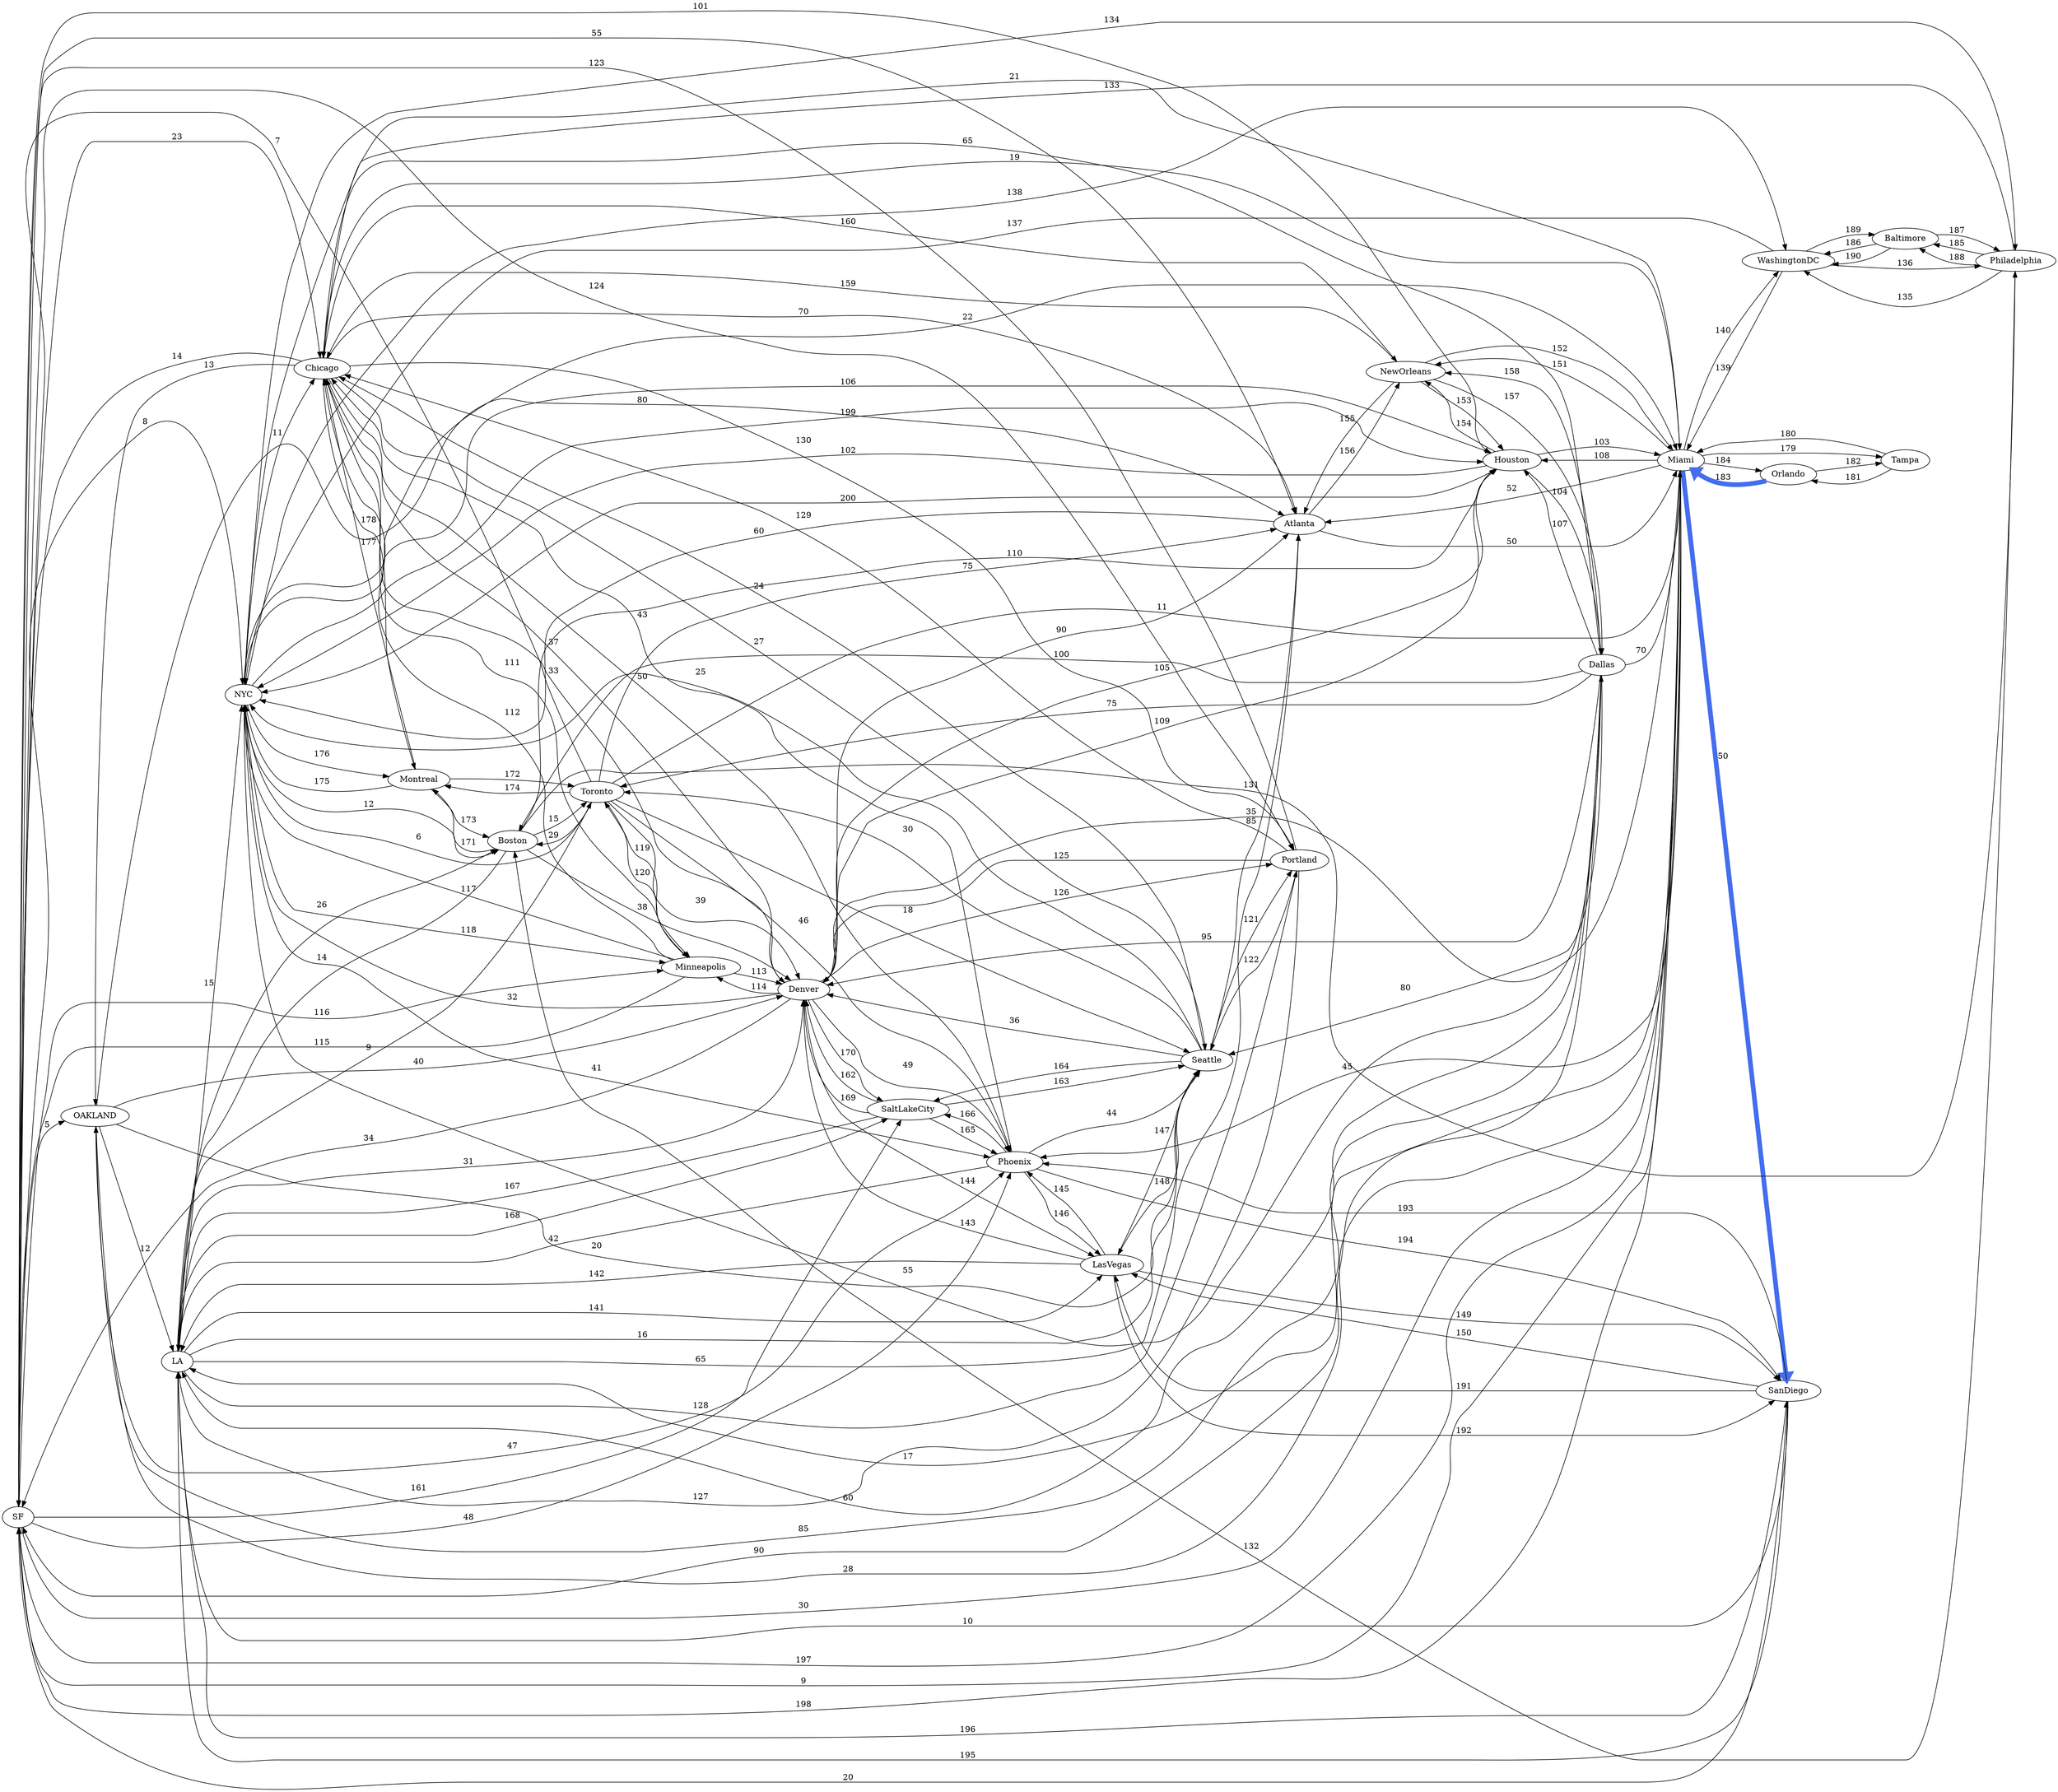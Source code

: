 digraph {
rankdir=LR ;
    SF -> OAKLAND [label="5",weight="5"];
    SF -> NYC [label="8",weight="8"];
    Toronto -> NYC [label="6",weight="6"];
    Toronto -> SF [label="7",weight="7"];
    OAKLAND -> LA [label="12",weight="12"];
    LA -> NYC [label="15",weight="15"];
    LA -> Toronto [label="9",weight="9"];
    NYC -> Chicago [label="11",weight="11"];
    Chicago -> SF [label="14",weight="14"];
    Chicago -> OAKLAND [label="13",weight="13"];
    OAKLAND -> Seattle [label="20",weight="20"];
    Seattle -> NYC [label="25",weight="25"];
    Seattle -> Toronto [label="30",weight="30"];
    Toronto -> Seattle [label="18",weight="18"];
    NYC -> Miami [label="22",weight="22"];
    Miami -> LA [label="17",weight="17"];
    Miami -> Chicago [label="19",weight="19"];
    LA -> Seattle [label="16",weight="16"];
    Chicago -> Miami [label="21",weight="21"];
    SF -> Chicago [label="23",weight="23"];
    NYC -> Boston [label="12",weight="12"];
    Boston -> Toronto [label="15",weight="15"];
    Boston -> LA [label="14",weight="14"];
    Toronto -> Miami [label="11",weight="11"];
    Miami -> SF [label="9",weight="9"];
    Seattle -> Chicago [label="24",weight="24"];
    LA -> Boston [label="26",weight="26"];
    Chicago -> Seattle [label="27",weight="27"];
    OAKLAND -> Miami [label="28",weight="28"];
    Toronto -> Boston [label="29",weight="29"];
    SF -> Miami [label="30",weight="30"];
    LA -> Denver [label="31",weight="31"];
    Denver -> NYC [label="32",weight="32"];
    Denver -> Chicago [label="33",weight="33"];
    Denver -> SF [label="34",weight="34"];
    Miami -> Denver [label="35",weight="35"];
    Seattle -> Denver [label="36",weight="36"];
    Chicago -> Denver [label="37",weight="37"];
    Boston -> Denver [label="38",weight="38"];
    Toronto -> Denver [label="39",weight="39"];
    OAKLAND -> Denver [label="40",weight="40"];
    NYC -> Phoenix [label="41",weight="41"];
    Phoenix -> LA [label="42",weight="42"];
    Phoenix -> Chicago [label="43",weight="43"];
    Phoenix -> Seattle [label="44",weight="44"];
    Miami -> Phoenix [label="45",weight="45"];
    Toronto -> Phoenix [label="46",weight="46"];
    OAKLAND -> Phoenix [label="47",weight="47"];
    SF -> Phoenix [label="48",weight="48"];
    Denver -> Phoenix [label="49",weight="49"];
    Chicago -> Phoenix [label="50",weight="50"];
    SF -> Atlanta [label="55",weight="55"];
    Atlanta -> NYC [label="60",weight="60"];
    Atlanta -> Miami [label="50",weight="50"];
    Miami -> Atlanta [label="52",weight="52"];
    LA -> Atlanta [label="65",weight="65"];
    Chicago -> Atlanta [label="70",weight="70"];
    Toronto -> Atlanta [label="75",weight="75"];
    OAKLAND -> Atlanta [label="80",weight="80"];
    Seattle -> Atlanta [label="85",weight="85"];
    Denver -> Atlanta [label="90",weight="90"];
    NYC -> Dallas [label="55",weight="55"];
    Dallas -> LA [label="60",weight="60"];
    Dallas -> Chicago [label="65",weight="65"];
    Dallas -> Miami [label="70",weight="70"];
    Dallas -> Toronto [label="75",weight="75"];
    Dallas -> Seattle [label="80",weight="80"];
    Dallas -> OAKLAND [label="85",weight="85"];
    Dallas -> SF [label="90",weight="90"];
    Dallas -> Denver [label="95",weight="95"];
    Dallas -> Boston [label="100",weight="100"];
    Miami -> SanDiego [label="50",weight="50",color=royalblue2,penwidth=8.0,fontSize=20];
    SanDiego -> LA [label="10",weight="10"];
    SanDiego -> SF [label="20",weight="20"];
    SF -> Houston [label="101",weight="101"];
    Houston -> NYC [label="102",weight="102"];
    Houston -> Miami [label="103",weight="103"];
    Houston -> Dallas [label="104",weight="104"];
    Houston -> Denver [label="105",weight="105"];
    NYC -> Houston [label="106",weight="106"];
    Dallas -> Houston [label="107",weight="107"];
    Miami -> Houston [label="108",weight="108"];
    Denver -> Houston [label="109",weight="109"];
    Boston -> Houston [label="110",weight="110"];
    Chicago -> Minneapolis [label="111",weight="111"];
    Minneapolis -> Chicago [label="112",weight="112"];
    Minneapolis -> Denver [label="113",weight="113"];
    Denver -> Minneapolis [label="114",weight="114"];
    Minneapolis -> SF [label="115",weight="115"];
    SF -> Minneapolis [label="116",weight="116"];
    Minneapolis -> NYC [label="117",weight="117"];
    NYC -> Minneapolis [label="118",weight="118"];
    Minneapolis -> Toronto [label="119",weight="119"];
    Toronto -> Minneapolis [label="120",weight="120"];
    Seattle -> Portland [label="121",weight="121"];
    Portland -> Seattle [label="122",weight="122"];
    Portland -> SF [label="123",weight="123"];
    SF -> Portland [label="124",weight="124"];
    Portland -> Denver [label="125",weight="125"];
    Denver -> Portland [label="126",weight="126"];
    Portland -> LA [label="127",weight="127"];
    LA -> Portland [label="128",weight="128"];
    Portland -> Chicago [label="129",weight="129"];
    Chicago -> Portland [label="130",weight="130"];
    Boston -> Philadelphia [label="131",weight="131"];
    Philadelphia -> Boston [label="132",weight="132"];
    Philadelphia -> NYC [label="133",weight="133"];
    NYC -> Philadelphia [label="134",weight="134"];
    Philadelphia -> WashingtonDC [label="135",weight="135"];
    WashingtonDC -> Philadelphia [label="136",weight="136"];
    WashingtonDC -> NYC [label="137",weight="137"];
    NYC -> WashingtonDC [label="138",weight="138"];
    WashingtonDC -> Miami [label="139",weight="139"];
    Miami -> WashingtonDC [label="140",weight="140"];
    LA -> LasVegas [label="141",weight="141"];
    LasVegas -> LA [label="142",weight="142"];
    LasVegas -> Denver [label="143",weight="143"];
    Denver -> LasVegas [label="144",weight="144"];
    LasVegas -> Phoenix [label="145",weight="145"];
    Phoenix -> LasVegas [label="146",weight="146"];
    LasVegas -> Seattle [label="147",weight="147"];
    Seattle -> LasVegas [label="148",weight="148"];
    LasVegas -> SanDiego [label="149",weight="149"];
    SanDiego -> LasVegas [label="150",weight="150"];
    Miami -> NewOrleans [label="151",weight="151"];
    NewOrleans -> Miami [label="152",weight="152"];
    NewOrleans -> Houston [label="153",weight="153"];
    Houston -> NewOrleans [label="154",weight="154"];
    NewOrleans -> Atlanta [label="155",weight="155"];
    Atlanta -> NewOrleans [label="156",weight="156"];
    NewOrleans -> Dallas [label="157",weight="157"];
    Dallas -> NewOrleans [label="158",weight="158"];
    NewOrleans -> Chicago [label="159",weight="159"];
    Chicago -> NewOrleans [label="160",weight="160"];
    SF -> SaltLakeCity [label="161",weight="161"];
    SaltLakeCity -> Denver [label="162",weight="162"];
    SaltLakeCity -> Seattle [label="163",weight="163"];
    Seattle -> SaltLakeCity [label="164",weight="164"];
    SaltLakeCity -> Phoenix [label="165",weight="165"];
    Phoenix -> SaltLakeCity [label="166",weight="166"];
    SaltLakeCity -> LA [label="167",weight="167"];
    LA -> SaltLakeCity [label="168",weight="168"];
    SaltLakeCity -> Denver [label="169",weight="169"];
    Denver -> SaltLakeCity [label="170",weight="170"];
    Boston -> Montreal [label="171",weight="171"];
    Montreal -> Toronto [label="172",weight="172"];
    Montreal -> Boston [label="173",weight="173"];
    Toronto -> Montreal [label="174",weight="174"];
    Montreal -> NYC [label="175",weight="175"];
    NYC -> Montreal [label="176",weight="176"];
    Montreal -> Chicago [label="177",weight="177"];
    Chicago -> Montreal [label="178",weight="178"];
    Miami -> Tampa [label="179",weight="179"];
    Tampa -> Miami [label="180",weight="180"];
    Tampa -> Orlando [label="181",weight="181"];
    Orlando -> Tampa [label="182",weight="182"];
    Orlando -> Miami [label="183",weight="183",color=royalblue2,penwidth=8.0,fontSize=20];
    Miami -> Orlando [label="184",weight="184"];
    Philadelphia -> Baltimore [label="185",weight="185"];
    Baltimore -> WashingtonDC [label="186",weight="186"];
    Baltimore -> Philadelphia [label="187",weight="187"];
    Philadelphia -> Baltimore [label="188",weight="188"];
    WashingtonDC -> Baltimore [label="189",weight="189"];
    Baltimore -> WashingtonDC [label="190",weight="190"];
    SanDiego -> LasVegas [label="191",weight="191"];
    LasVegas -> SanDiego [label="192",weight="192"];
    SanDiego -> Phoenix [label="193",weight="193"];
    Phoenix -> SanDiego [label="194",weight="194"];
    SanDiego -> LA [label="195",weight="195"];
    LA -> SanDiego [label="196",weight="196"];
    SF -> Miami [label="197",weight="197"];
    Miami -> SF [label="198",weight="198"];
    NYC -> Houston [label="199",weight="199"];
    Houston -> NYC [label="200",weight="200"];
}
